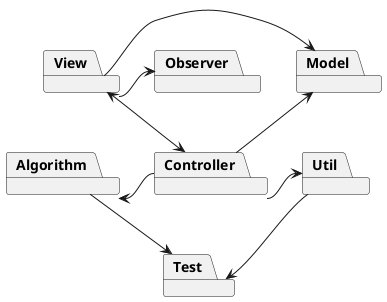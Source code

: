 @startuml

'abstract class AbstractList
'abstract AbstractCollection
'interface List
'interface Collection
'
'List <|-- AbstractList
'Collection <|-- AbstractCollection
'
'Collection <|- List
'AbstractCollection <|- AbstractList
'AbstractList <|-- ArrayList
'
'class ArrayList {
'Object[] elementData
'size()
'}
'
'enum TimeUnit {
'DAYS
'HOURS
'MINUTES
'}

Package Controller
Package Util
Package Algorithm
Package Model
Package Test
Package View
Package Observer

View <-down-> Controller
Controller -up-> Model
View -> Model
Algorithm <- Controller
Controller -> Util

Util -down-> Test
Algorithm -down-> Test
View -> Observer

@enduml